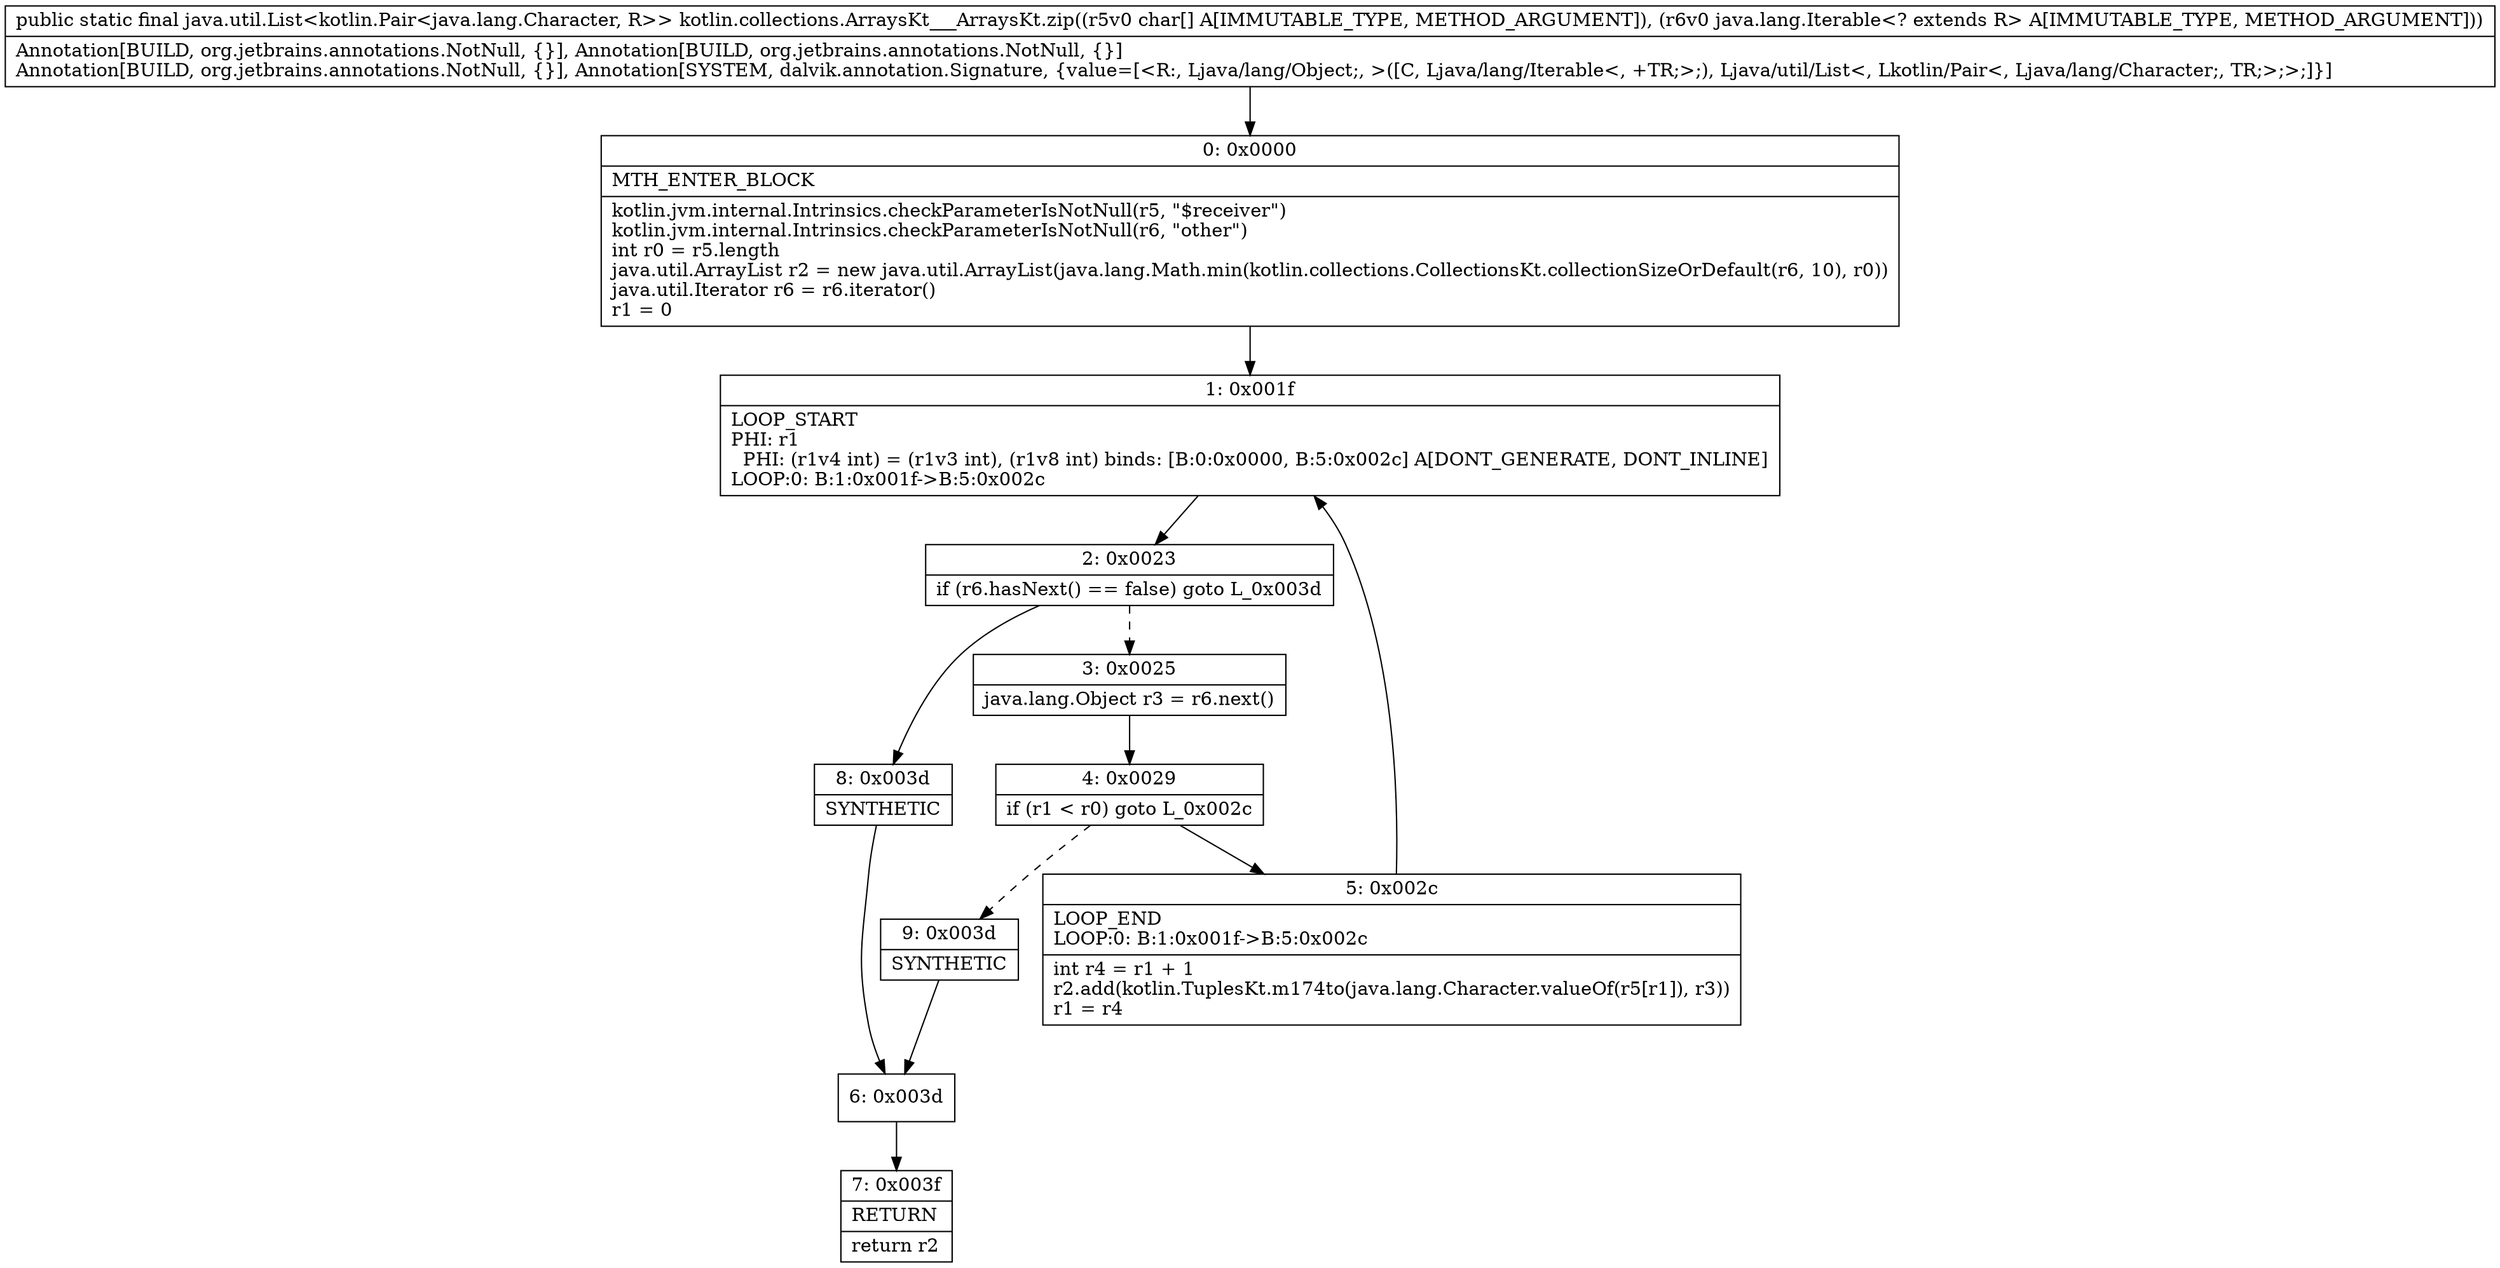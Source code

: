 digraph "CFG forkotlin.collections.ArraysKt___ArraysKt.zip([CLjava\/lang\/Iterable;)Ljava\/util\/List;" {
Node_0 [shape=record,label="{0\:\ 0x0000|MTH_ENTER_BLOCK\l|kotlin.jvm.internal.Intrinsics.checkParameterIsNotNull(r5, \"$receiver\")\lkotlin.jvm.internal.Intrinsics.checkParameterIsNotNull(r6, \"other\")\lint r0 = r5.length\ljava.util.ArrayList r2 = new java.util.ArrayList(java.lang.Math.min(kotlin.collections.CollectionsKt.collectionSizeOrDefault(r6, 10), r0))\ljava.util.Iterator r6 = r6.iterator()\lr1 = 0\l}"];
Node_1 [shape=record,label="{1\:\ 0x001f|LOOP_START\lPHI: r1 \l  PHI: (r1v4 int) = (r1v3 int), (r1v8 int) binds: [B:0:0x0000, B:5:0x002c] A[DONT_GENERATE, DONT_INLINE]\lLOOP:0: B:1:0x001f\-\>B:5:0x002c\l}"];
Node_2 [shape=record,label="{2\:\ 0x0023|if (r6.hasNext() == false) goto L_0x003d\l}"];
Node_3 [shape=record,label="{3\:\ 0x0025|java.lang.Object r3 = r6.next()\l}"];
Node_4 [shape=record,label="{4\:\ 0x0029|if (r1 \< r0) goto L_0x002c\l}"];
Node_5 [shape=record,label="{5\:\ 0x002c|LOOP_END\lLOOP:0: B:1:0x001f\-\>B:5:0x002c\l|int r4 = r1 + 1\lr2.add(kotlin.TuplesKt.m174to(java.lang.Character.valueOf(r5[r1]), r3))\lr1 = r4\l}"];
Node_6 [shape=record,label="{6\:\ 0x003d}"];
Node_7 [shape=record,label="{7\:\ 0x003f|RETURN\l|return r2\l}"];
Node_8 [shape=record,label="{8\:\ 0x003d|SYNTHETIC\l}"];
Node_9 [shape=record,label="{9\:\ 0x003d|SYNTHETIC\l}"];
MethodNode[shape=record,label="{public static final java.util.List\<kotlin.Pair\<java.lang.Character, R\>\> kotlin.collections.ArraysKt___ArraysKt.zip((r5v0 char[] A[IMMUTABLE_TYPE, METHOD_ARGUMENT]), (r6v0 java.lang.Iterable\<? extends R\> A[IMMUTABLE_TYPE, METHOD_ARGUMENT]))  | Annotation[BUILD, org.jetbrains.annotations.NotNull, \{\}], Annotation[BUILD, org.jetbrains.annotations.NotNull, \{\}]\lAnnotation[BUILD, org.jetbrains.annotations.NotNull, \{\}], Annotation[SYSTEM, dalvik.annotation.Signature, \{value=[\<R:, Ljava\/lang\/Object;, \>([C, Ljava\/lang\/Iterable\<, +TR;\>;), Ljava\/util\/List\<, Lkotlin\/Pair\<, Ljava\/lang\/Character;, TR;\>;\>;]\}]\l}"];
MethodNode -> Node_0;
Node_0 -> Node_1;
Node_1 -> Node_2;
Node_2 -> Node_3[style=dashed];
Node_2 -> Node_8;
Node_3 -> Node_4;
Node_4 -> Node_5;
Node_4 -> Node_9[style=dashed];
Node_5 -> Node_1;
Node_6 -> Node_7;
Node_8 -> Node_6;
Node_9 -> Node_6;
}

